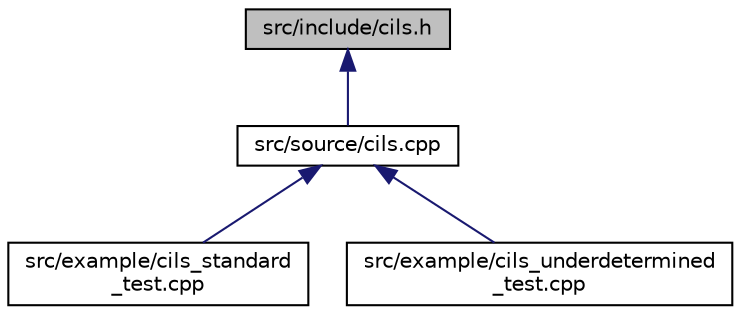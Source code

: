 digraph "src/include/cils.h"
{
 // LATEX_PDF_SIZE
  edge [fontname="Helvetica",fontsize="10",labelfontname="Helvetica",labelfontsize="10"];
  node [fontname="Helvetica",fontsize="10",shape=record];
  Node1 [label="src/include/cils.h",height=0.2,width=0.4,color="black", fillcolor="grey75", style="filled", fontcolor="black",tooltip="Computation of integer least square problem."];
  Node1 -> Node2 [dir="back",color="midnightblue",fontsize="10",style="solid"];
  Node2 [label="src/source/cils.cpp",height=0.2,width=0.4,color="black", fillcolor="white", style="filled",URL="$cils_8cpp.html",tooltip=" "];
  Node2 -> Node3 [dir="back",color="midnightblue",fontsize="10",style="solid"];
  Node3 [label="src/example/cils_standard\l_test.cpp",height=0.2,width=0.4,color="black", fillcolor="white", style="filled",URL="$cils__standard__test_8cpp.html",tooltip=" "];
  Node2 -> Node4 [dir="back",color="midnightblue",fontsize="10",style="solid"];
  Node4 [label="src/example/cils_underdetermined\l_test.cpp",height=0.2,width=0.4,color="black", fillcolor="white", style="filled",URL="$cils__underdetermined__test_8cpp.html",tooltip=" "];
}
